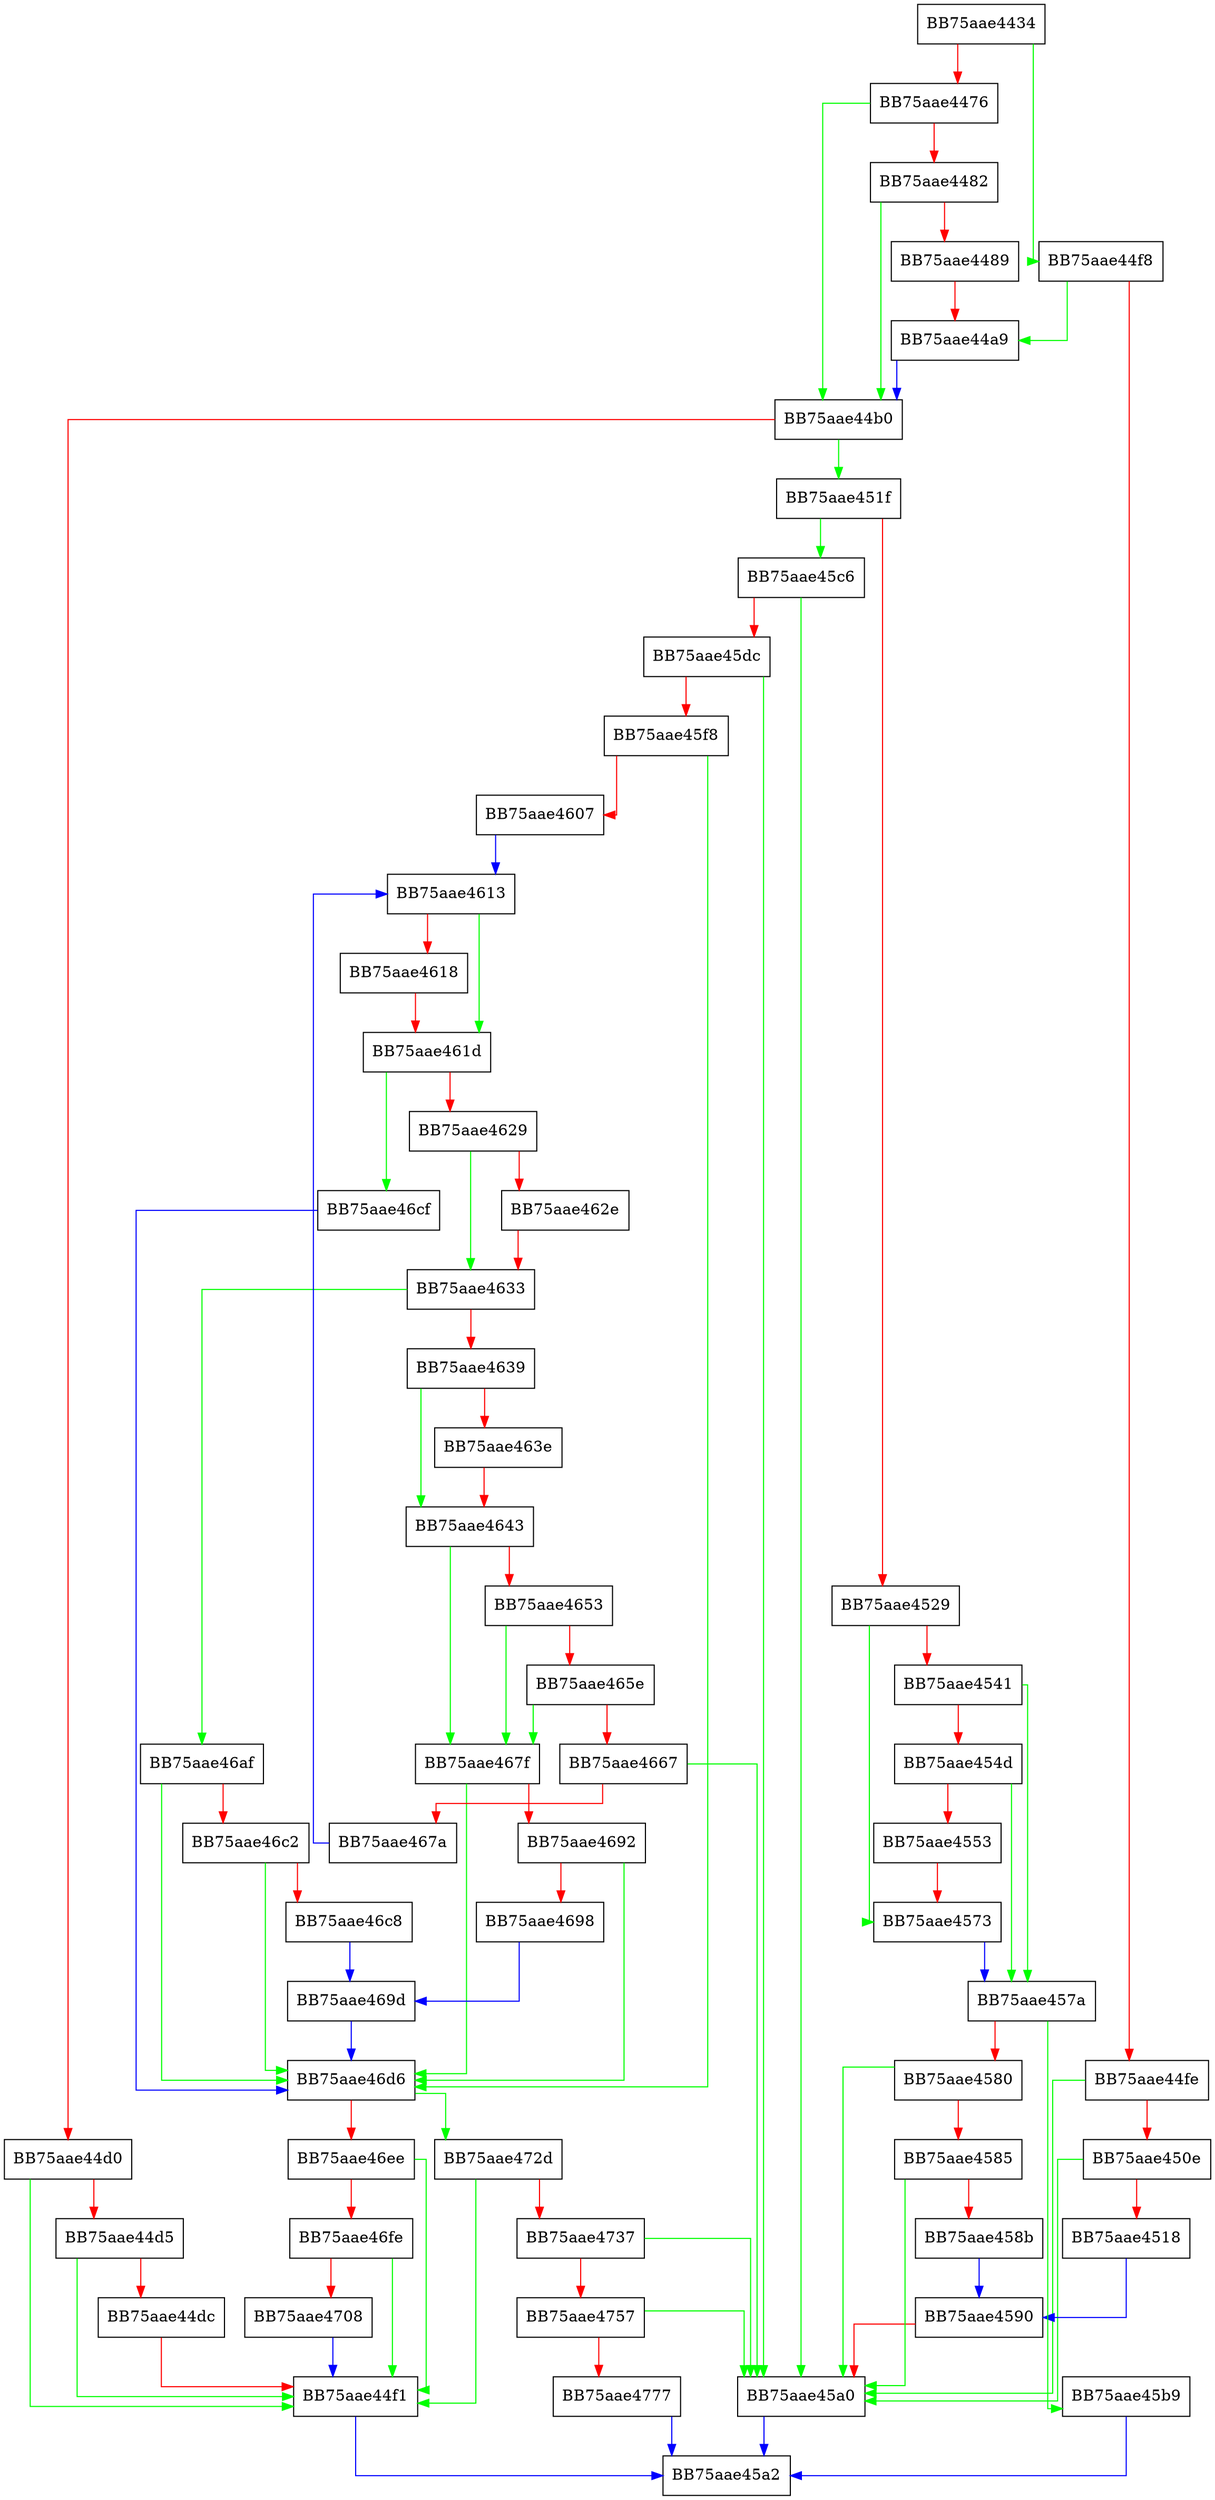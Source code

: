 digraph FpCheckAuthenticity {
  node [shape="box"];
  graph [splines=ortho];
  BB75aae4434 -> BB75aae44f8 [color="green"];
  BB75aae4434 -> BB75aae4476 [color="red"];
  BB75aae4476 -> BB75aae44b0 [color="green"];
  BB75aae4476 -> BB75aae4482 [color="red"];
  BB75aae4482 -> BB75aae44b0 [color="green"];
  BB75aae4482 -> BB75aae4489 [color="red"];
  BB75aae4489 -> BB75aae44a9 [color="red"];
  BB75aae44a9 -> BB75aae44b0 [color="blue"];
  BB75aae44b0 -> BB75aae451f [color="green"];
  BB75aae44b0 -> BB75aae44d0 [color="red"];
  BB75aae44d0 -> BB75aae44f1 [color="green"];
  BB75aae44d0 -> BB75aae44d5 [color="red"];
  BB75aae44d5 -> BB75aae44f1 [color="green"];
  BB75aae44d5 -> BB75aae44dc [color="red"];
  BB75aae44dc -> BB75aae44f1 [color="red"];
  BB75aae44f1 -> BB75aae45a2 [color="blue"];
  BB75aae44f8 -> BB75aae44a9 [color="green"];
  BB75aae44f8 -> BB75aae44fe [color="red"];
  BB75aae44fe -> BB75aae45a0 [color="green"];
  BB75aae44fe -> BB75aae450e [color="red"];
  BB75aae450e -> BB75aae45a0 [color="green"];
  BB75aae450e -> BB75aae4518 [color="red"];
  BB75aae4518 -> BB75aae4590 [color="blue"];
  BB75aae451f -> BB75aae45c6 [color="green"];
  BB75aae451f -> BB75aae4529 [color="red"];
  BB75aae4529 -> BB75aae4573 [color="green"];
  BB75aae4529 -> BB75aae4541 [color="red"];
  BB75aae4541 -> BB75aae457a [color="green"];
  BB75aae4541 -> BB75aae454d [color="red"];
  BB75aae454d -> BB75aae457a [color="green"];
  BB75aae454d -> BB75aae4553 [color="red"];
  BB75aae4553 -> BB75aae4573 [color="red"];
  BB75aae4573 -> BB75aae457a [color="blue"];
  BB75aae457a -> BB75aae45b9 [color="green"];
  BB75aae457a -> BB75aae4580 [color="red"];
  BB75aae4580 -> BB75aae45a0 [color="green"];
  BB75aae4580 -> BB75aae4585 [color="red"];
  BB75aae4585 -> BB75aae45a0 [color="green"];
  BB75aae4585 -> BB75aae458b [color="red"];
  BB75aae458b -> BB75aae4590 [color="blue"];
  BB75aae4590 -> BB75aae45a0 [color="red"];
  BB75aae45a0 -> BB75aae45a2 [color="blue"];
  BB75aae45b9 -> BB75aae45a2 [color="blue"];
  BB75aae45c6 -> BB75aae45a0 [color="green"];
  BB75aae45c6 -> BB75aae45dc [color="red"];
  BB75aae45dc -> BB75aae45a0 [color="green"];
  BB75aae45dc -> BB75aae45f8 [color="red"];
  BB75aae45f8 -> BB75aae46d6 [color="green"];
  BB75aae45f8 -> BB75aae4607 [color="red"];
  BB75aae4607 -> BB75aae4613 [color="blue"];
  BB75aae4613 -> BB75aae461d [color="green"];
  BB75aae4613 -> BB75aae4618 [color="red"];
  BB75aae4618 -> BB75aae461d [color="red"];
  BB75aae461d -> BB75aae46cf [color="green"];
  BB75aae461d -> BB75aae4629 [color="red"];
  BB75aae4629 -> BB75aae4633 [color="green"];
  BB75aae4629 -> BB75aae462e [color="red"];
  BB75aae462e -> BB75aae4633 [color="red"];
  BB75aae4633 -> BB75aae46af [color="green"];
  BB75aae4633 -> BB75aae4639 [color="red"];
  BB75aae4639 -> BB75aae4643 [color="green"];
  BB75aae4639 -> BB75aae463e [color="red"];
  BB75aae463e -> BB75aae4643 [color="red"];
  BB75aae4643 -> BB75aae467f [color="green"];
  BB75aae4643 -> BB75aae4653 [color="red"];
  BB75aae4653 -> BB75aae467f [color="green"];
  BB75aae4653 -> BB75aae465e [color="red"];
  BB75aae465e -> BB75aae467f [color="green"];
  BB75aae465e -> BB75aae4667 [color="red"];
  BB75aae4667 -> BB75aae45a0 [color="green"];
  BB75aae4667 -> BB75aae467a [color="red"];
  BB75aae467a -> BB75aae4613 [color="blue"];
  BB75aae467f -> BB75aae46d6 [color="green"];
  BB75aae467f -> BB75aae4692 [color="red"];
  BB75aae4692 -> BB75aae46d6 [color="green"];
  BB75aae4692 -> BB75aae4698 [color="red"];
  BB75aae4698 -> BB75aae469d [color="blue"];
  BB75aae469d -> BB75aae46d6 [color="blue"];
  BB75aae46af -> BB75aae46d6 [color="green"];
  BB75aae46af -> BB75aae46c2 [color="red"];
  BB75aae46c2 -> BB75aae46d6 [color="green"];
  BB75aae46c2 -> BB75aae46c8 [color="red"];
  BB75aae46c8 -> BB75aae469d [color="blue"];
  BB75aae46cf -> BB75aae46d6 [color="blue"];
  BB75aae46d6 -> BB75aae472d [color="green"];
  BB75aae46d6 -> BB75aae46ee [color="red"];
  BB75aae46ee -> BB75aae44f1 [color="green"];
  BB75aae46ee -> BB75aae46fe [color="red"];
  BB75aae46fe -> BB75aae44f1 [color="green"];
  BB75aae46fe -> BB75aae4708 [color="red"];
  BB75aae4708 -> BB75aae44f1 [color="blue"];
  BB75aae472d -> BB75aae44f1 [color="green"];
  BB75aae472d -> BB75aae4737 [color="red"];
  BB75aae4737 -> BB75aae45a0 [color="green"];
  BB75aae4737 -> BB75aae4757 [color="red"];
  BB75aae4757 -> BB75aae45a0 [color="green"];
  BB75aae4757 -> BB75aae4777 [color="red"];
  BB75aae4777 -> BB75aae45a2 [color="blue"];
}